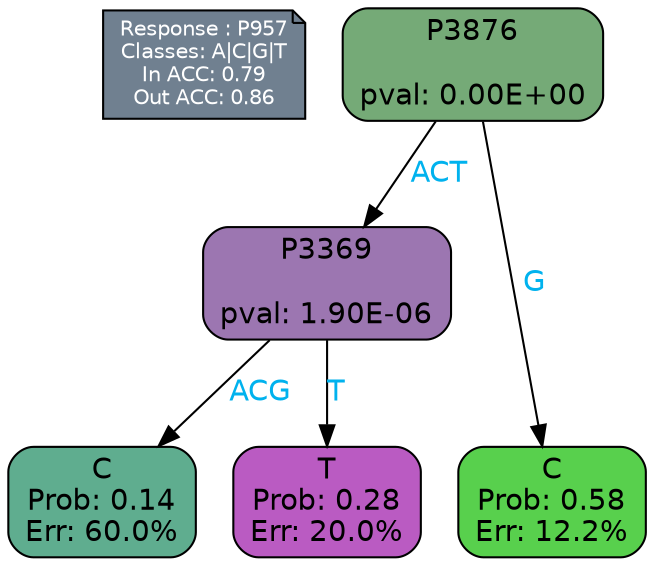 digraph Tree {
node [shape=box, style="filled, rounded", color="black", fontname=helvetica] ;
graph [ranksep=equally, splines=polylines, bgcolor=transparent, dpi=600] ;
edge [fontname=helvetica] ;
LEGEND [label="Response : P957
Classes: A|C|G|T
In ACC: 0.79
Out ACC: 0.86
",shape=note,align=left,style=filled,fillcolor="slategray",fontcolor="white",fontsize=10];1 [label="P3876

pval: 0.00E+00", fillcolor="#75aa77"] ;
2 [label="P3369

pval: 1.90E-06", fillcolor="#9c76b1"] ;
3 [label="C
Prob: 0.14
Err: 60.0%", fillcolor="#5fad8f"] ;
4 [label="T
Prob: 0.28
Err: 20.0%", fillcolor="#ba5bc2"] ;
5 [label="C
Prob: 0.58
Err: 12.2%", fillcolor="#58d04d"] ;
1 -> 2 [label="ACT",fontcolor=deepskyblue2] ;
1 -> 5 [label="G",fontcolor=deepskyblue2] ;
2 -> 3 [label="ACG",fontcolor=deepskyblue2] ;
2 -> 4 [label="T",fontcolor=deepskyblue2] ;
{rank = same; 3;4;5;}{rank = same; LEGEND;1;}}